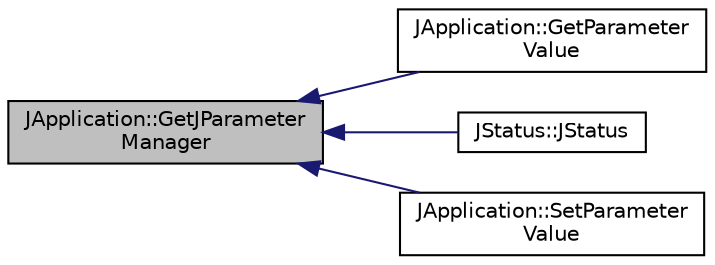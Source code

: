 digraph "JApplication::GetJParameterManager"
{
  edge [fontname="Helvetica",fontsize="10",labelfontname="Helvetica",labelfontsize="10"];
  node [fontname="Helvetica",fontsize="10",shape=record];
  rankdir="LR";
  Node1 [label="JApplication::GetJParameter\lManager",height=0.2,width=0.4,color="black", fillcolor="grey75", style="filled" fontcolor="black"];
  Node1 -> Node2 [dir="back",color="midnightblue",fontsize="10",style="solid",fontname="Helvetica"];
  Node2 [label="JApplication::GetParameter\lValue",height=0.2,width=0.4,color="black", fillcolor="white", style="filled",URL="$class_j_application.html#afeccb6375c0bfe94f829a9729ac4c963"];
  Node1 -> Node3 [dir="back",color="midnightblue",fontsize="10",style="solid",fontname="Helvetica"];
  Node3 [label="JStatus::JStatus",height=0.2,width=0.4,color="black", fillcolor="white", style="filled",URL="$class_j_status.html#a23959ca695c5bc62840ef25091e672d9"];
  Node1 -> Node4 [dir="back",color="midnightblue",fontsize="10",style="solid",fontname="Helvetica"];
  Node4 [label="JApplication::SetParameter\lValue",height=0.2,width=0.4,color="black", fillcolor="white", style="filled",URL="$class_j_application.html#af8e4e847d6403f3f1f1069b42e3d00d3"];
}
